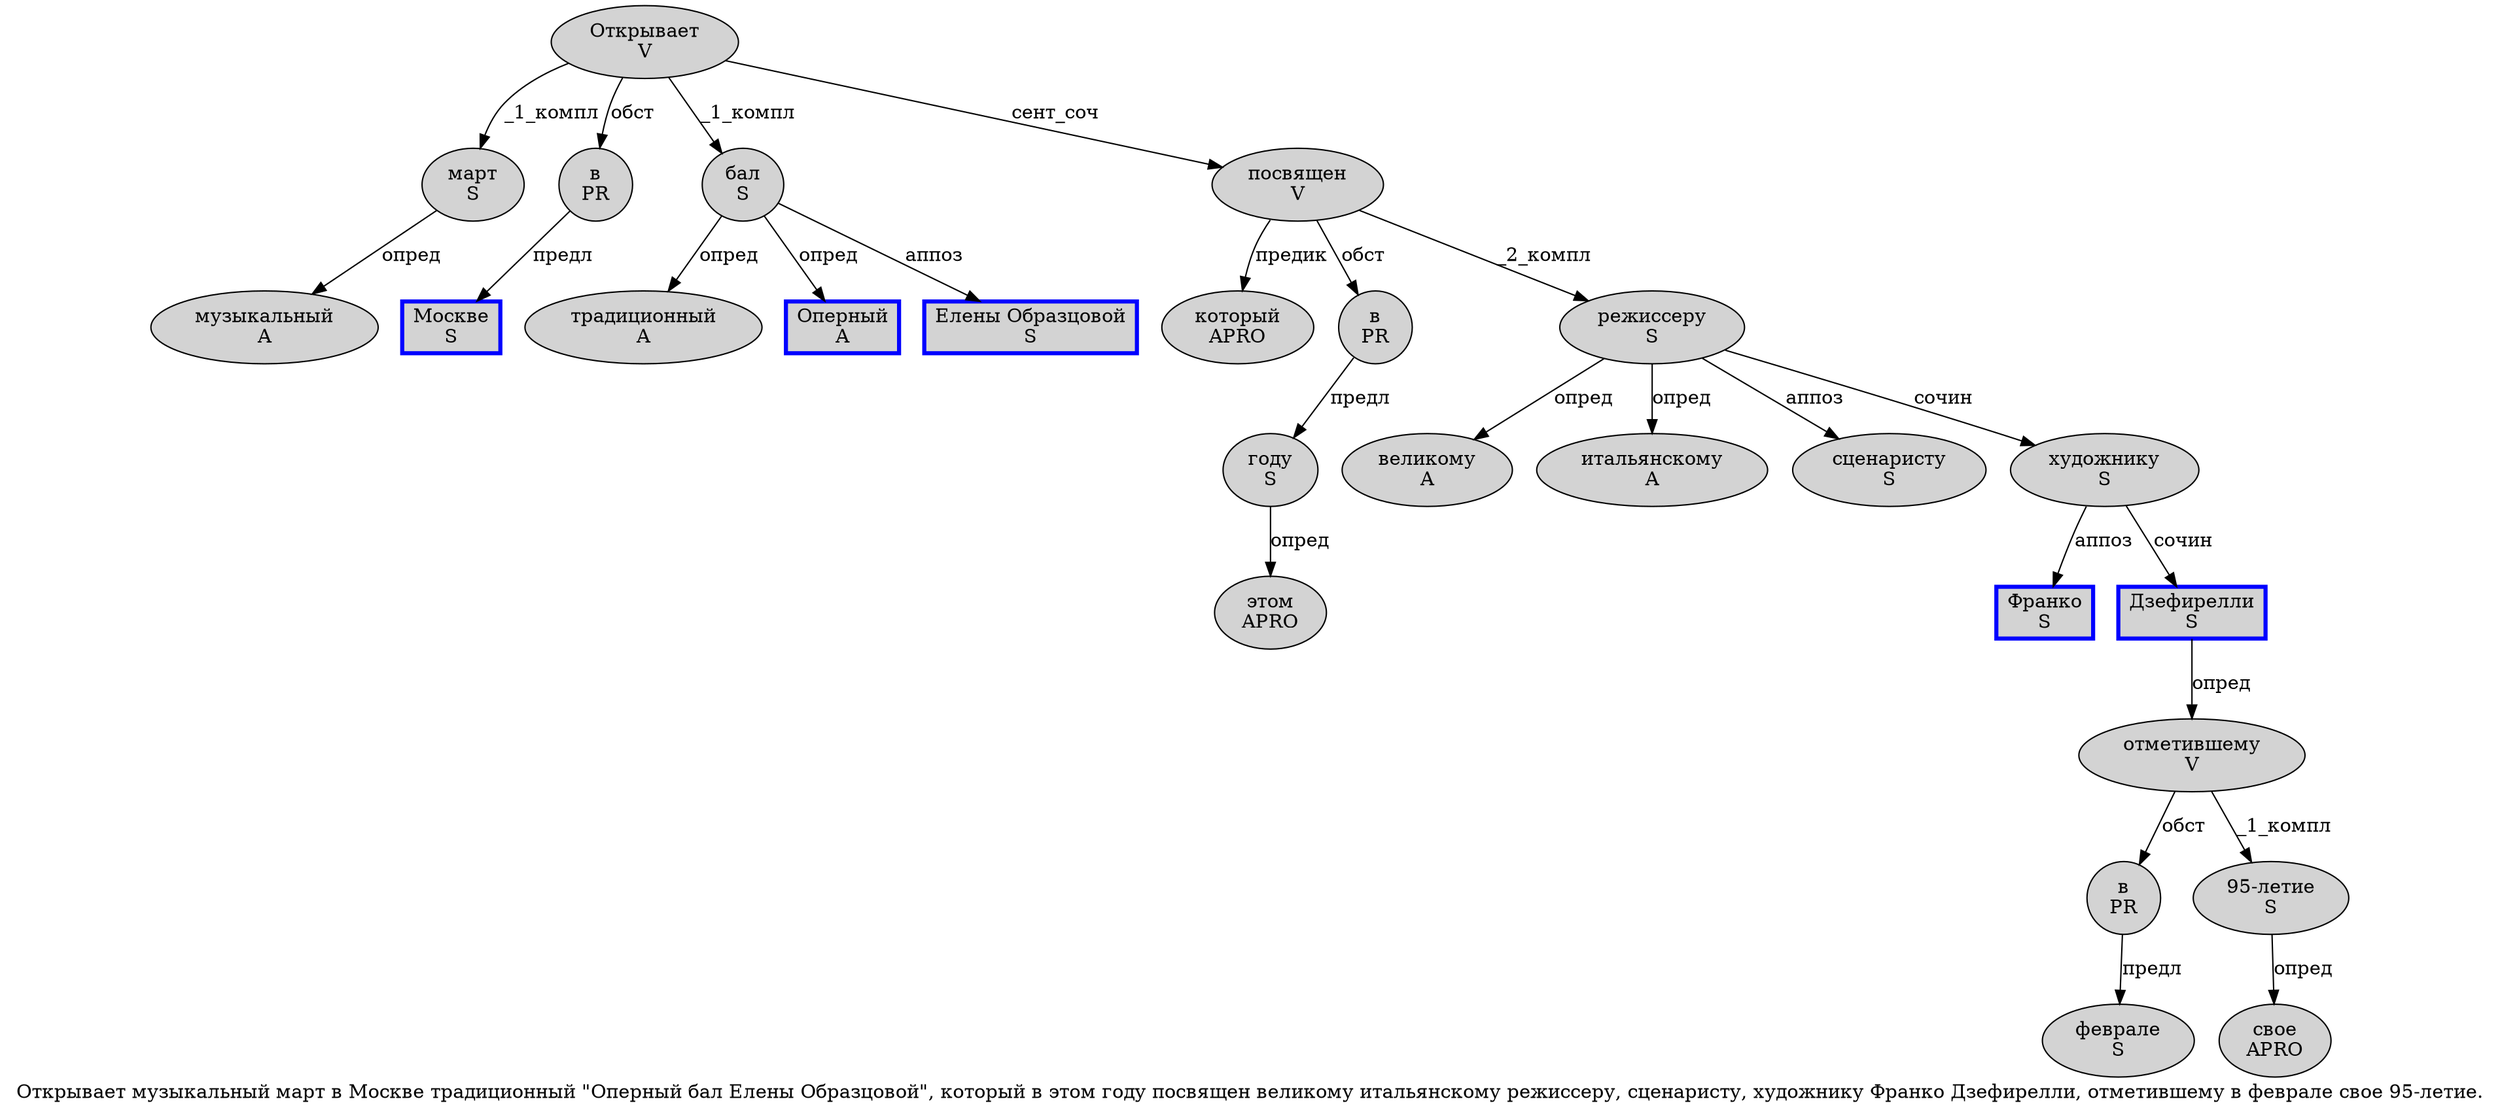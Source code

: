 digraph SENTENCE_199 {
	graph [label="Открывает музыкальный март в Москве традиционный \"Оперный бал Елены Образцовой\", который в этом году посвящен великому итальянскому режиссеру, сценаристу, художнику Франко Дзефирелли, отметившему в феврале свое 95-летие."]
	node [style=filled]
		0 [label="Открывает
V" color="" fillcolor=lightgray penwidth=1 shape=ellipse]
		1 [label="музыкальный
A" color="" fillcolor=lightgray penwidth=1 shape=ellipse]
		2 [label="март
S" color="" fillcolor=lightgray penwidth=1 shape=ellipse]
		3 [label="в
PR" color="" fillcolor=lightgray penwidth=1 shape=ellipse]
		4 [label="Москве
S" color=blue fillcolor=lightgray penwidth=3 shape=box]
		5 [label="традиционный
A" color="" fillcolor=lightgray penwidth=1 shape=ellipse]
		7 [label="Оперный
A" color=blue fillcolor=lightgray penwidth=3 shape=box]
		8 [label="бал
S" color="" fillcolor=lightgray penwidth=1 shape=ellipse]
		9 [label="Елены Образцовой
S" color=blue fillcolor=lightgray penwidth=3 shape=box]
		12 [label="который
APRO" color="" fillcolor=lightgray penwidth=1 shape=ellipse]
		13 [label="в
PR" color="" fillcolor=lightgray penwidth=1 shape=ellipse]
		14 [label="этом
APRO" color="" fillcolor=lightgray penwidth=1 shape=ellipse]
		15 [label="году
S" color="" fillcolor=lightgray penwidth=1 shape=ellipse]
		16 [label="посвящен
V" color="" fillcolor=lightgray penwidth=1 shape=ellipse]
		17 [label="великому
A" color="" fillcolor=lightgray penwidth=1 shape=ellipse]
		18 [label="итальянскому
A" color="" fillcolor=lightgray penwidth=1 shape=ellipse]
		19 [label="режиссеру
S" color="" fillcolor=lightgray penwidth=1 shape=ellipse]
		21 [label="сценаристу
S" color="" fillcolor=lightgray penwidth=1 shape=ellipse]
		23 [label="художнику
S" color="" fillcolor=lightgray penwidth=1 shape=ellipse]
		24 [label="Франко
S" color=blue fillcolor=lightgray penwidth=3 shape=box]
		25 [label="Дзефирелли
S" color=blue fillcolor=lightgray penwidth=3 shape=box]
		27 [label="отметившему
V" color="" fillcolor=lightgray penwidth=1 shape=ellipse]
		28 [label="в
PR" color="" fillcolor=lightgray penwidth=1 shape=ellipse]
		29 [label="феврале
S" color="" fillcolor=lightgray penwidth=1 shape=ellipse]
		30 [label="свое
APRO" color="" fillcolor=lightgray penwidth=1 shape=ellipse]
		31 [label="95-летие
S" color="" fillcolor=lightgray penwidth=1 shape=ellipse]
			13 -> 15 [label="предл"]
			27 -> 28 [label="обст"]
			27 -> 31 [label="_1_компл"]
			23 -> 24 [label="аппоз"]
			23 -> 25 [label="сочин"]
			31 -> 30 [label="опред"]
			3 -> 4 [label="предл"]
			16 -> 12 [label="предик"]
			16 -> 13 [label="обст"]
			16 -> 19 [label="_2_компл"]
			19 -> 17 [label="опред"]
			19 -> 18 [label="опред"]
			19 -> 21 [label="аппоз"]
			19 -> 23 [label="сочин"]
			28 -> 29 [label="предл"]
			8 -> 5 [label="опред"]
			8 -> 7 [label="опред"]
			8 -> 9 [label="аппоз"]
			15 -> 14 [label="опред"]
			0 -> 2 [label="_1_компл"]
			0 -> 3 [label="обст"]
			0 -> 8 [label="_1_компл"]
			0 -> 16 [label="сент_соч"]
			2 -> 1 [label="опред"]
			25 -> 27 [label="опред"]
}